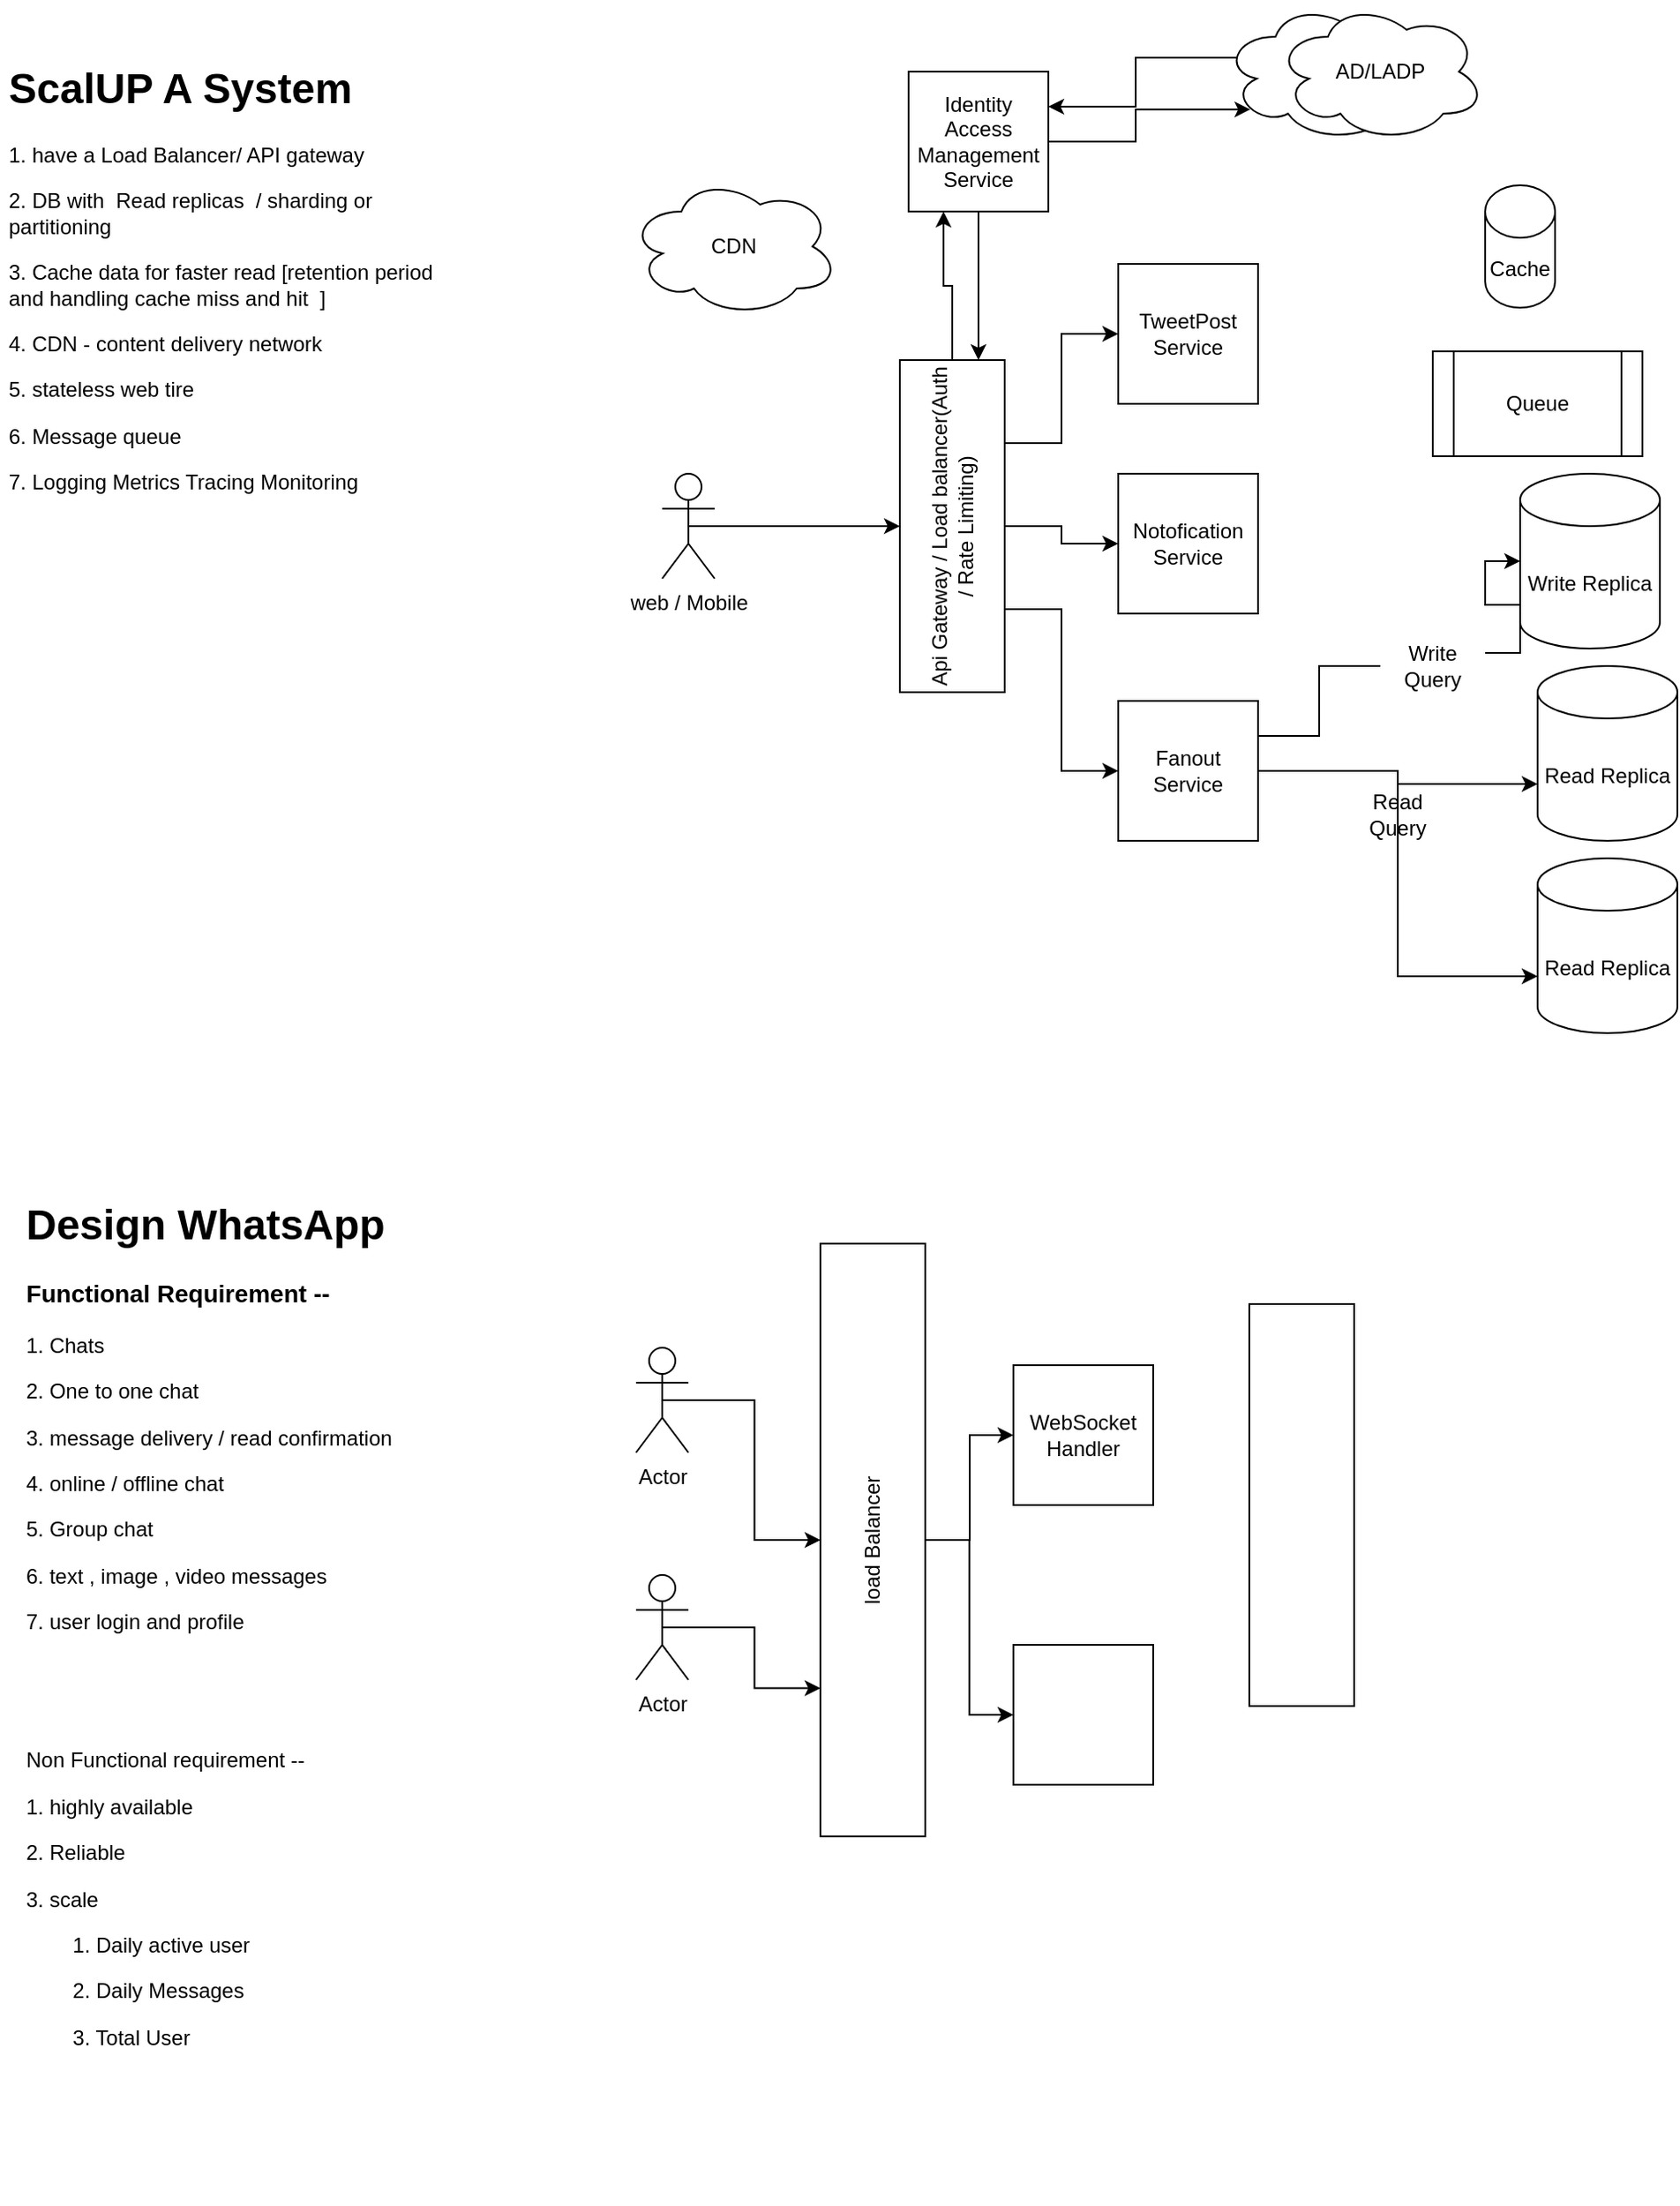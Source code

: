 <mxfile version="19.0.1" type="device"><diagram id="mG7E942h3BmvM3kH-mzv" name="Page-1"><mxGraphModel dx="1090" dy="482" grid="1" gridSize="10" guides="1" tooltips="1" connect="1" arrows="1" fold="1" page="1" pageScale="1" pageWidth="827" pageHeight="1169" math="0" shadow="0"><root><mxCell id="0"/><mxCell id="1" parent="0"/><mxCell id="x0A7DAO0aQw3J12ijWqx-1" value="&lt;h1&gt;&lt;span style=&quot;background-color: initial;&quot;&gt;ScalUP A System&lt;/span&gt;&lt;/h1&gt;&lt;p&gt;&lt;span style=&quot;font-size: 12px; font-weight: normal;&quot;&gt;1. have a Load Balancer/ API gateway&lt;br&gt;&lt;/span&gt;&lt;/p&gt;&lt;p&gt;&lt;span style=&quot;font-weight: normal;&quot;&gt;2. DB with&amp;nbsp; Read replicas&amp;nbsp; / sharding or partitioning&lt;/span&gt;&lt;/p&gt;&lt;p&gt;&lt;span style=&quot;background-color: initial;&quot;&gt;3. Cache data for faster read [retention period and handling cache miss and hit&amp;nbsp; ]&lt;/span&gt;&lt;/p&gt;&lt;p&gt;&lt;span style=&quot;font-size: 12px; font-weight: 400;&quot;&gt;4. CDN - content delivery network&lt;/span&gt;&lt;/p&gt;&lt;p&gt;&lt;span style=&quot;font-size: 12px; font-weight: 400;&quot;&gt;5. stateless web tire&lt;/span&gt;&lt;/p&gt;&lt;p&gt;&lt;span style=&quot;font-size: 12px; font-weight: 400;&quot;&gt;6. Message queue&amp;nbsp;&lt;/span&gt;&lt;/p&gt;&lt;p&gt;&lt;span style=&quot;font-size: 12px; font-weight: 400;&quot;&gt;7. Logging Metrics Tracing Monitoring&lt;/span&gt;&lt;/p&gt;&lt;p&gt;&lt;span style=&quot;font-size: 12px; font-weight: 400;&quot;&gt;&lt;br&gt;&lt;/span&gt;&lt;/p&gt;&lt;p&gt;&lt;/p&gt;&lt;p&gt;&lt;/p&gt;" style="text;html=1;strokeColor=none;fillColor=none;spacing=5;spacingTop=-20;whiteSpace=wrap;overflow=hidden;rounded=0;" vertex="1" parent="1"><mxGeometry x="20" y="30" width="260" height="280" as="geometry"/></mxCell><mxCell id="x0A7DAO0aQw3J12ijWqx-7" style="edgeStyle=orthogonalEdgeStyle;rounded=0;orthogonalLoop=1;jettySize=auto;html=1;exitX=0.5;exitY=0.5;exitDx=0;exitDy=0;exitPerimeter=0;entryX=0.5;entryY=0;entryDx=0;entryDy=0;fontFamily=Helvetica;" edge="1" parent="1" source="x0A7DAO0aQw3J12ijWqx-2" target="x0A7DAO0aQw3J12ijWqx-5"><mxGeometry relative="1" as="geometry"/></mxCell><mxCell id="x0A7DAO0aQw3J12ijWqx-2" value="web / Mobile" style="shape=umlActor;verticalLabelPosition=bottom;verticalAlign=top;html=1;outlineConnect=0;fontFamily=Helvetica;" vertex="1" parent="1"><mxGeometry x="399" y="270" width="30" height="60" as="geometry"/></mxCell><mxCell id="x0A7DAO0aQw3J12ijWqx-11" style="edgeStyle=orthogonalEdgeStyle;rounded=0;orthogonalLoop=1;jettySize=auto;html=1;exitX=0.75;exitY=1;exitDx=0;exitDy=0;fontFamily=Helvetica;" edge="1" parent="1" source="x0A7DAO0aQw3J12ijWqx-5" target="x0A7DAO0aQw3J12ijWqx-8"><mxGeometry relative="1" as="geometry"/></mxCell><mxCell id="x0A7DAO0aQw3J12ijWqx-12" style="edgeStyle=orthogonalEdgeStyle;rounded=0;orthogonalLoop=1;jettySize=auto;html=1;exitX=0.5;exitY=1;exitDx=0;exitDy=0;fontFamily=Helvetica;" edge="1" parent="1" source="x0A7DAO0aQw3J12ijWqx-5" target="x0A7DAO0aQw3J12ijWqx-9"><mxGeometry relative="1" as="geometry"/></mxCell><mxCell id="x0A7DAO0aQw3J12ijWqx-13" style="edgeStyle=orthogonalEdgeStyle;rounded=0;orthogonalLoop=1;jettySize=auto;html=1;exitX=0.25;exitY=1;exitDx=0;exitDy=0;entryX=0;entryY=0.5;entryDx=0;entryDy=0;fontFamily=Helvetica;" edge="1" parent="1" source="x0A7DAO0aQw3J12ijWqx-5" target="x0A7DAO0aQw3J12ijWqx-10"><mxGeometry relative="1" as="geometry"/></mxCell><mxCell id="x0A7DAO0aQw3J12ijWqx-22" style="edgeStyle=orthogonalEdgeStyle;rounded=0;orthogonalLoop=1;jettySize=auto;html=1;exitX=1;exitY=0.5;exitDx=0;exitDy=0;entryX=0.25;entryY=1;entryDx=0;entryDy=0;fontFamily=Helvetica;" edge="1" parent="1" source="x0A7DAO0aQw3J12ijWqx-5" target="x0A7DAO0aQw3J12ijWqx-16"><mxGeometry relative="1" as="geometry"/></mxCell><mxCell id="x0A7DAO0aQw3J12ijWqx-5" value="Api Gateway / Load balancer(Auth / Rate Limiting)" style="rounded=0;whiteSpace=wrap;html=1;fontFamily=Helvetica;rotation=-90;" vertex="1" parent="1"><mxGeometry x="470" y="270" width="190" height="60" as="geometry"/></mxCell><mxCell id="x0A7DAO0aQw3J12ijWqx-8" value="TweetPost&lt;br&gt;Service" style="whiteSpace=wrap;html=1;aspect=fixed;fontFamily=Helvetica;" vertex="1" parent="1"><mxGeometry x="660" y="150" width="80" height="80" as="geometry"/></mxCell><mxCell id="x0A7DAO0aQw3J12ijWqx-9" value="Notofication&lt;br&gt;Service" style="whiteSpace=wrap;html=1;aspect=fixed;fontFamily=Helvetica;" vertex="1" parent="1"><mxGeometry x="660" y="270" width="80" height="80" as="geometry"/></mxCell><mxCell id="x0A7DAO0aQw3J12ijWqx-30" style="edgeStyle=orthogonalEdgeStyle;rounded=0;orthogonalLoop=1;jettySize=auto;html=1;exitX=1;exitY=0.5;exitDx=0;exitDy=0;entryX=0;entryY=0;entryDx=0;entryDy=67.5;entryPerimeter=0;fontFamily=Helvetica;" edge="1" parent="1" source="x0A7DAO0aQw3J12ijWqx-10" target="x0A7DAO0aQw3J12ijWqx-27"><mxGeometry relative="1" as="geometry"/></mxCell><mxCell id="x0A7DAO0aQw3J12ijWqx-32" style="edgeStyle=orthogonalEdgeStyle;rounded=0;orthogonalLoop=1;jettySize=auto;html=1;exitX=1;exitY=0.25;exitDx=0;exitDy=0;entryX=0;entryY=0.5;entryDx=0;entryDy=0;entryPerimeter=0;fontFamily=Helvetica;startArrow=none;" edge="1" parent="1" source="x0A7DAO0aQw3J12ijWqx-31" target="x0A7DAO0aQw3J12ijWqx-29"><mxGeometry relative="1" as="geometry"/></mxCell><mxCell id="x0A7DAO0aQw3J12ijWqx-34" style="edgeStyle=orthogonalEdgeStyle;rounded=0;orthogonalLoop=1;jettySize=auto;html=1;exitX=1;exitY=0.5;exitDx=0;exitDy=0;entryX=0;entryY=0;entryDx=0;entryDy=67.5;entryPerimeter=0;fontFamily=Helvetica;" edge="1" parent="1" source="x0A7DAO0aQw3J12ijWqx-10" target="x0A7DAO0aQw3J12ijWqx-28"><mxGeometry relative="1" as="geometry"/></mxCell><mxCell id="x0A7DAO0aQw3J12ijWqx-10" value="Fanout&lt;br&gt;Service" style="whiteSpace=wrap;html=1;aspect=fixed;fontFamily=Helvetica;" vertex="1" parent="1"><mxGeometry x="660" y="400" width="80" height="80" as="geometry"/></mxCell><mxCell id="x0A7DAO0aQw3J12ijWqx-20" style="edgeStyle=orthogonalEdgeStyle;rounded=0;orthogonalLoop=1;jettySize=auto;html=1;exitX=1;exitY=0.5;exitDx=0;exitDy=0;entryX=0.13;entryY=0.77;entryDx=0;entryDy=0;entryPerimeter=0;fontFamily=Helvetica;" edge="1" parent="1" source="x0A7DAO0aQw3J12ijWqx-16" target="x0A7DAO0aQw3J12ijWqx-18"><mxGeometry relative="1" as="geometry"/></mxCell><mxCell id="x0A7DAO0aQw3J12ijWqx-21" style="edgeStyle=orthogonalEdgeStyle;rounded=0;orthogonalLoop=1;jettySize=auto;html=1;exitX=0.5;exitY=1;exitDx=0;exitDy=0;entryX=1;entryY=0.75;entryDx=0;entryDy=0;fontFamily=Helvetica;" edge="1" parent="1" source="x0A7DAO0aQw3J12ijWqx-16" target="x0A7DAO0aQw3J12ijWqx-5"><mxGeometry relative="1" as="geometry"/></mxCell><mxCell id="x0A7DAO0aQw3J12ijWqx-16" value="Identity Access&lt;br&gt;Management&lt;br&gt;Service" style="whiteSpace=wrap;html=1;aspect=fixed;fontFamily=Helvetica;" vertex="1" parent="1"><mxGeometry x="540" y="40" width="80" height="80" as="geometry"/></mxCell><mxCell id="x0A7DAO0aQw3J12ijWqx-23" style="edgeStyle=orthogonalEdgeStyle;rounded=0;orthogonalLoop=1;jettySize=auto;html=1;exitX=0.07;exitY=0.4;exitDx=0;exitDy=0;exitPerimeter=0;entryX=1;entryY=0.25;entryDx=0;entryDy=0;fontFamily=Helvetica;" edge="1" parent="1" source="x0A7DAO0aQw3J12ijWqx-18" target="x0A7DAO0aQw3J12ijWqx-16"><mxGeometry relative="1" as="geometry"/></mxCell><mxCell id="x0A7DAO0aQw3J12ijWqx-18" value="" style="ellipse;shape=cloud;whiteSpace=wrap;html=1;fontFamily=Helvetica;" vertex="1" parent="1"><mxGeometry x="720" width="120" height="80" as="geometry"/></mxCell><mxCell id="x0A7DAO0aQw3J12ijWqx-19" value="AD/LADP" style="ellipse;shape=cloud;whiteSpace=wrap;html=1;fontFamily=Helvetica;" vertex="1" parent="1"><mxGeometry x="750" width="120" height="80" as="geometry"/></mxCell><mxCell id="x0A7DAO0aQw3J12ijWqx-24" value="CDN" style="ellipse;shape=cloud;whiteSpace=wrap;html=1;fontFamily=Helvetica;" vertex="1" parent="1"><mxGeometry x="380" y="100" width="120" height="80" as="geometry"/></mxCell><mxCell id="x0A7DAO0aQw3J12ijWqx-25" value="Cache" style="shape=cylinder3;whiteSpace=wrap;html=1;boundedLbl=1;backgroundOutline=1;size=15;fontFamily=Helvetica;" vertex="1" parent="1"><mxGeometry x="870" y="105" width="40" height="70" as="geometry"/></mxCell><mxCell id="x0A7DAO0aQw3J12ijWqx-26" value="Queue" style="shape=process;whiteSpace=wrap;html=1;backgroundOutline=1;fontFamily=Helvetica;" vertex="1" parent="1"><mxGeometry x="840" y="200" width="120" height="60" as="geometry"/></mxCell><mxCell id="x0A7DAO0aQw3J12ijWqx-27" value="Read Replica" style="shape=cylinder3;whiteSpace=wrap;html=1;boundedLbl=1;backgroundOutline=1;size=15;fontFamily=Helvetica;" vertex="1" parent="1"><mxGeometry x="900" y="380" width="80" height="100" as="geometry"/></mxCell><mxCell id="x0A7DAO0aQw3J12ijWqx-28" value="Read Replica" style="shape=cylinder3;whiteSpace=wrap;html=1;boundedLbl=1;backgroundOutline=1;size=15;fontFamily=Helvetica;" vertex="1" parent="1"><mxGeometry x="900" y="490" width="80" height="100" as="geometry"/></mxCell><mxCell id="x0A7DAO0aQw3J12ijWqx-29" value="Write Replica" style="shape=cylinder3;whiteSpace=wrap;html=1;boundedLbl=1;backgroundOutline=1;size=15;fontFamily=Helvetica;" vertex="1" parent="1"><mxGeometry x="890" y="270" width="80" height="100" as="geometry"/></mxCell><mxCell id="x0A7DAO0aQw3J12ijWqx-31" value="Write Query" style="text;html=1;strokeColor=none;fillColor=none;align=center;verticalAlign=middle;whiteSpace=wrap;rounded=0;fontFamily=Helvetica;" vertex="1" parent="1"><mxGeometry x="810" y="365" width="60" height="30" as="geometry"/></mxCell><mxCell id="x0A7DAO0aQw3J12ijWqx-33" value="" style="edgeStyle=orthogonalEdgeStyle;rounded=0;orthogonalLoop=1;jettySize=auto;html=1;exitX=1;exitY=0.25;exitDx=0;exitDy=0;entryX=0;entryY=0.5;entryDx=0;entryDy=0;entryPerimeter=0;fontFamily=Helvetica;endArrow=none;" edge="1" parent="1" source="x0A7DAO0aQw3J12ijWqx-10" target="x0A7DAO0aQw3J12ijWqx-31"><mxGeometry relative="1" as="geometry"><mxPoint x="740" y="420" as="sourcePoint"/><mxPoint x="920" y="380" as="targetPoint"/></mxGeometry></mxCell><mxCell id="x0A7DAO0aQw3J12ijWqx-35" value="Read Query" style="text;html=1;strokeColor=none;fillColor=none;align=center;verticalAlign=middle;whiteSpace=wrap;rounded=0;fontFamily=Helvetica;" vertex="1" parent="1"><mxGeometry x="790" y="450" width="60" height="30" as="geometry"/></mxCell><mxCell id="x0A7DAO0aQw3J12ijWqx-36" value="&lt;h1&gt;Design WhatsApp&lt;/h1&gt;&lt;h3&gt;Functional Requirement --&amp;nbsp;&lt;/h3&gt;&lt;p&gt;1. Chats&lt;/p&gt;&lt;p&gt;2. One to one chat&lt;/p&gt;&lt;p&gt;3. message delivery / read confirmation&lt;/p&gt;&lt;p&gt;4. online / offline chat&lt;/p&gt;&lt;p&gt;5. Group chat&lt;/p&gt;&lt;p&gt;6. text , image , video messages&amp;nbsp;&lt;/p&gt;&lt;p&gt;7. user login and profile&lt;/p&gt;&lt;p&gt;&lt;br&gt;&lt;/p&gt;&lt;p&gt;&lt;br&gt;&lt;/p&gt;&lt;p&gt;Non Functional requirement --&lt;/p&gt;&lt;p&gt;1. highly available&lt;/p&gt;&lt;p&gt;2. Reliable&lt;/p&gt;&lt;p&gt;3. scale&lt;/p&gt;&lt;p&gt;&lt;span style=&quot;white-space: pre;&quot;&gt;&#9;&lt;/span&gt;1. Daily active user&lt;br&gt;&lt;/p&gt;&lt;p&gt;&lt;span style=&quot;white-space: pre;&quot;&gt;&#9;&lt;/span&gt;2. Daily Messages&lt;br&gt;&lt;/p&gt;&lt;p&gt;&lt;span style=&quot;white-space: pre;&quot;&gt;&#9;&lt;/span&gt;3. Total User&lt;br&gt;&lt;/p&gt;&lt;p&gt;&lt;br&gt;&lt;/p&gt;&lt;p&gt;&lt;br&gt;&lt;/p&gt;&lt;p&gt;&lt;br&gt;&lt;/p&gt;&lt;p&gt;&lt;br&gt;&lt;/p&gt;" style="text;html=1;strokeColor=none;fillColor=none;spacing=5;spacingTop=-20;whiteSpace=wrap;overflow=hidden;rounded=0;fontFamily=Helvetica;" vertex="1" parent="1"><mxGeometry x="30" y="680" width="280" height="580" as="geometry"/></mxCell><mxCell id="x0A7DAO0aQw3J12ijWqx-43" style="edgeStyle=orthogonalEdgeStyle;rounded=0;orthogonalLoop=1;jettySize=auto;html=1;exitX=0.5;exitY=0.5;exitDx=0;exitDy=0;exitPerimeter=0;entryX=0.5;entryY=0;entryDx=0;entryDy=0;fontFamily=Helvetica;" edge="1" parent="1" source="x0A7DAO0aQw3J12ijWqx-37" target="x0A7DAO0aQw3J12ijWqx-40"><mxGeometry relative="1" as="geometry"/></mxCell><mxCell id="x0A7DAO0aQw3J12ijWqx-37" value="Actor" style="shape=umlActor;verticalLabelPosition=bottom;verticalAlign=top;html=1;outlineConnect=0;fontFamily=Helvetica;" vertex="1" parent="1"><mxGeometry x="384" y="770" width="30" height="60" as="geometry"/></mxCell><mxCell id="x0A7DAO0aQw3J12ijWqx-44" style="edgeStyle=orthogonalEdgeStyle;rounded=0;orthogonalLoop=1;jettySize=auto;html=1;exitX=0.5;exitY=0.5;exitDx=0;exitDy=0;exitPerimeter=0;entryX=0.25;entryY=0;entryDx=0;entryDy=0;fontFamily=Helvetica;" edge="1" parent="1" source="x0A7DAO0aQw3J12ijWqx-38" target="x0A7DAO0aQw3J12ijWqx-40"><mxGeometry relative="1" as="geometry"/></mxCell><mxCell id="x0A7DAO0aQw3J12ijWqx-38" value="Actor" style="shape=umlActor;verticalLabelPosition=bottom;verticalAlign=top;html=1;outlineConnect=0;fontFamily=Helvetica;" vertex="1" parent="1"><mxGeometry x="384" y="900" width="30" height="60" as="geometry"/></mxCell><mxCell id="x0A7DAO0aQw3J12ijWqx-45" style="edgeStyle=orthogonalEdgeStyle;rounded=0;orthogonalLoop=1;jettySize=auto;html=1;exitX=0.5;exitY=1;exitDx=0;exitDy=0;entryX=0;entryY=0.5;entryDx=0;entryDy=0;fontFamily=Helvetica;" edge="1" parent="1" source="x0A7DAO0aQw3J12ijWqx-40" target="x0A7DAO0aQw3J12ijWqx-41"><mxGeometry relative="1" as="geometry"><Array as="points"><mxPoint x="575" y="880"/><mxPoint x="575" y="820"/></Array></mxGeometry></mxCell><mxCell id="x0A7DAO0aQw3J12ijWqx-46" style="edgeStyle=orthogonalEdgeStyle;rounded=0;orthogonalLoop=1;jettySize=auto;html=1;exitX=0.5;exitY=1;exitDx=0;exitDy=0;fontFamily=Helvetica;entryX=0;entryY=0.5;entryDx=0;entryDy=0;" edge="1" parent="1" source="x0A7DAO0aQw3J12ijWqx-40" target="x0A7DAO0aQw3J12ijWqx-42"><mxGeometry relative="1" as="geometry"><mxPoint x="590" y="980" as="targetPoint"/></mxGeometry></mxCell><mxCell id="x0A7DAO0aQw3J12ijWqx-40" value="load Balancer" style="rounded=0;whiteSpace=wrap;html=1;fontFamily=Helvetica;rotation=-90;" vertex="1" parent="1"><mxGeometry x="350" y="850" width="339.13" height="60" as="geometry"/></mxCell><mxCell id="x0A7DAO0aQw3J12ijWqx-41" value="WebSocket Handler" style="whiteSpace=wrap;html=1;aspect=fixed;fontFamily=Helvetica;" vertex="1" parent="1"><mxGeometry x="600" y="780" width="80" height="80" as="geometry"/></mxCell><mxCell id="x0A7DAO0aQw3J12ijWqx-42" value="" style="whiteSpace=wrap;html=1;aspect=fixed;fontFamily=Helvetica;" vertex="1" parent="1"><mxGeometry x="600" y="940" width="80" height="80" as="geometry"/></mxCell><mxCell id="x0A7DAO0aQw3J12ijWqx-47" value="" style="rounded=0;whiteSpace=wrap;html=1;fontFamily=Helvetica;rotation=-90;" vertex="1" parent="1"><mxGeometry x="650" y="830" width="230" height="60" as="geometry"/></mxCell></root></mxGraphModel></diagram></mxfile>